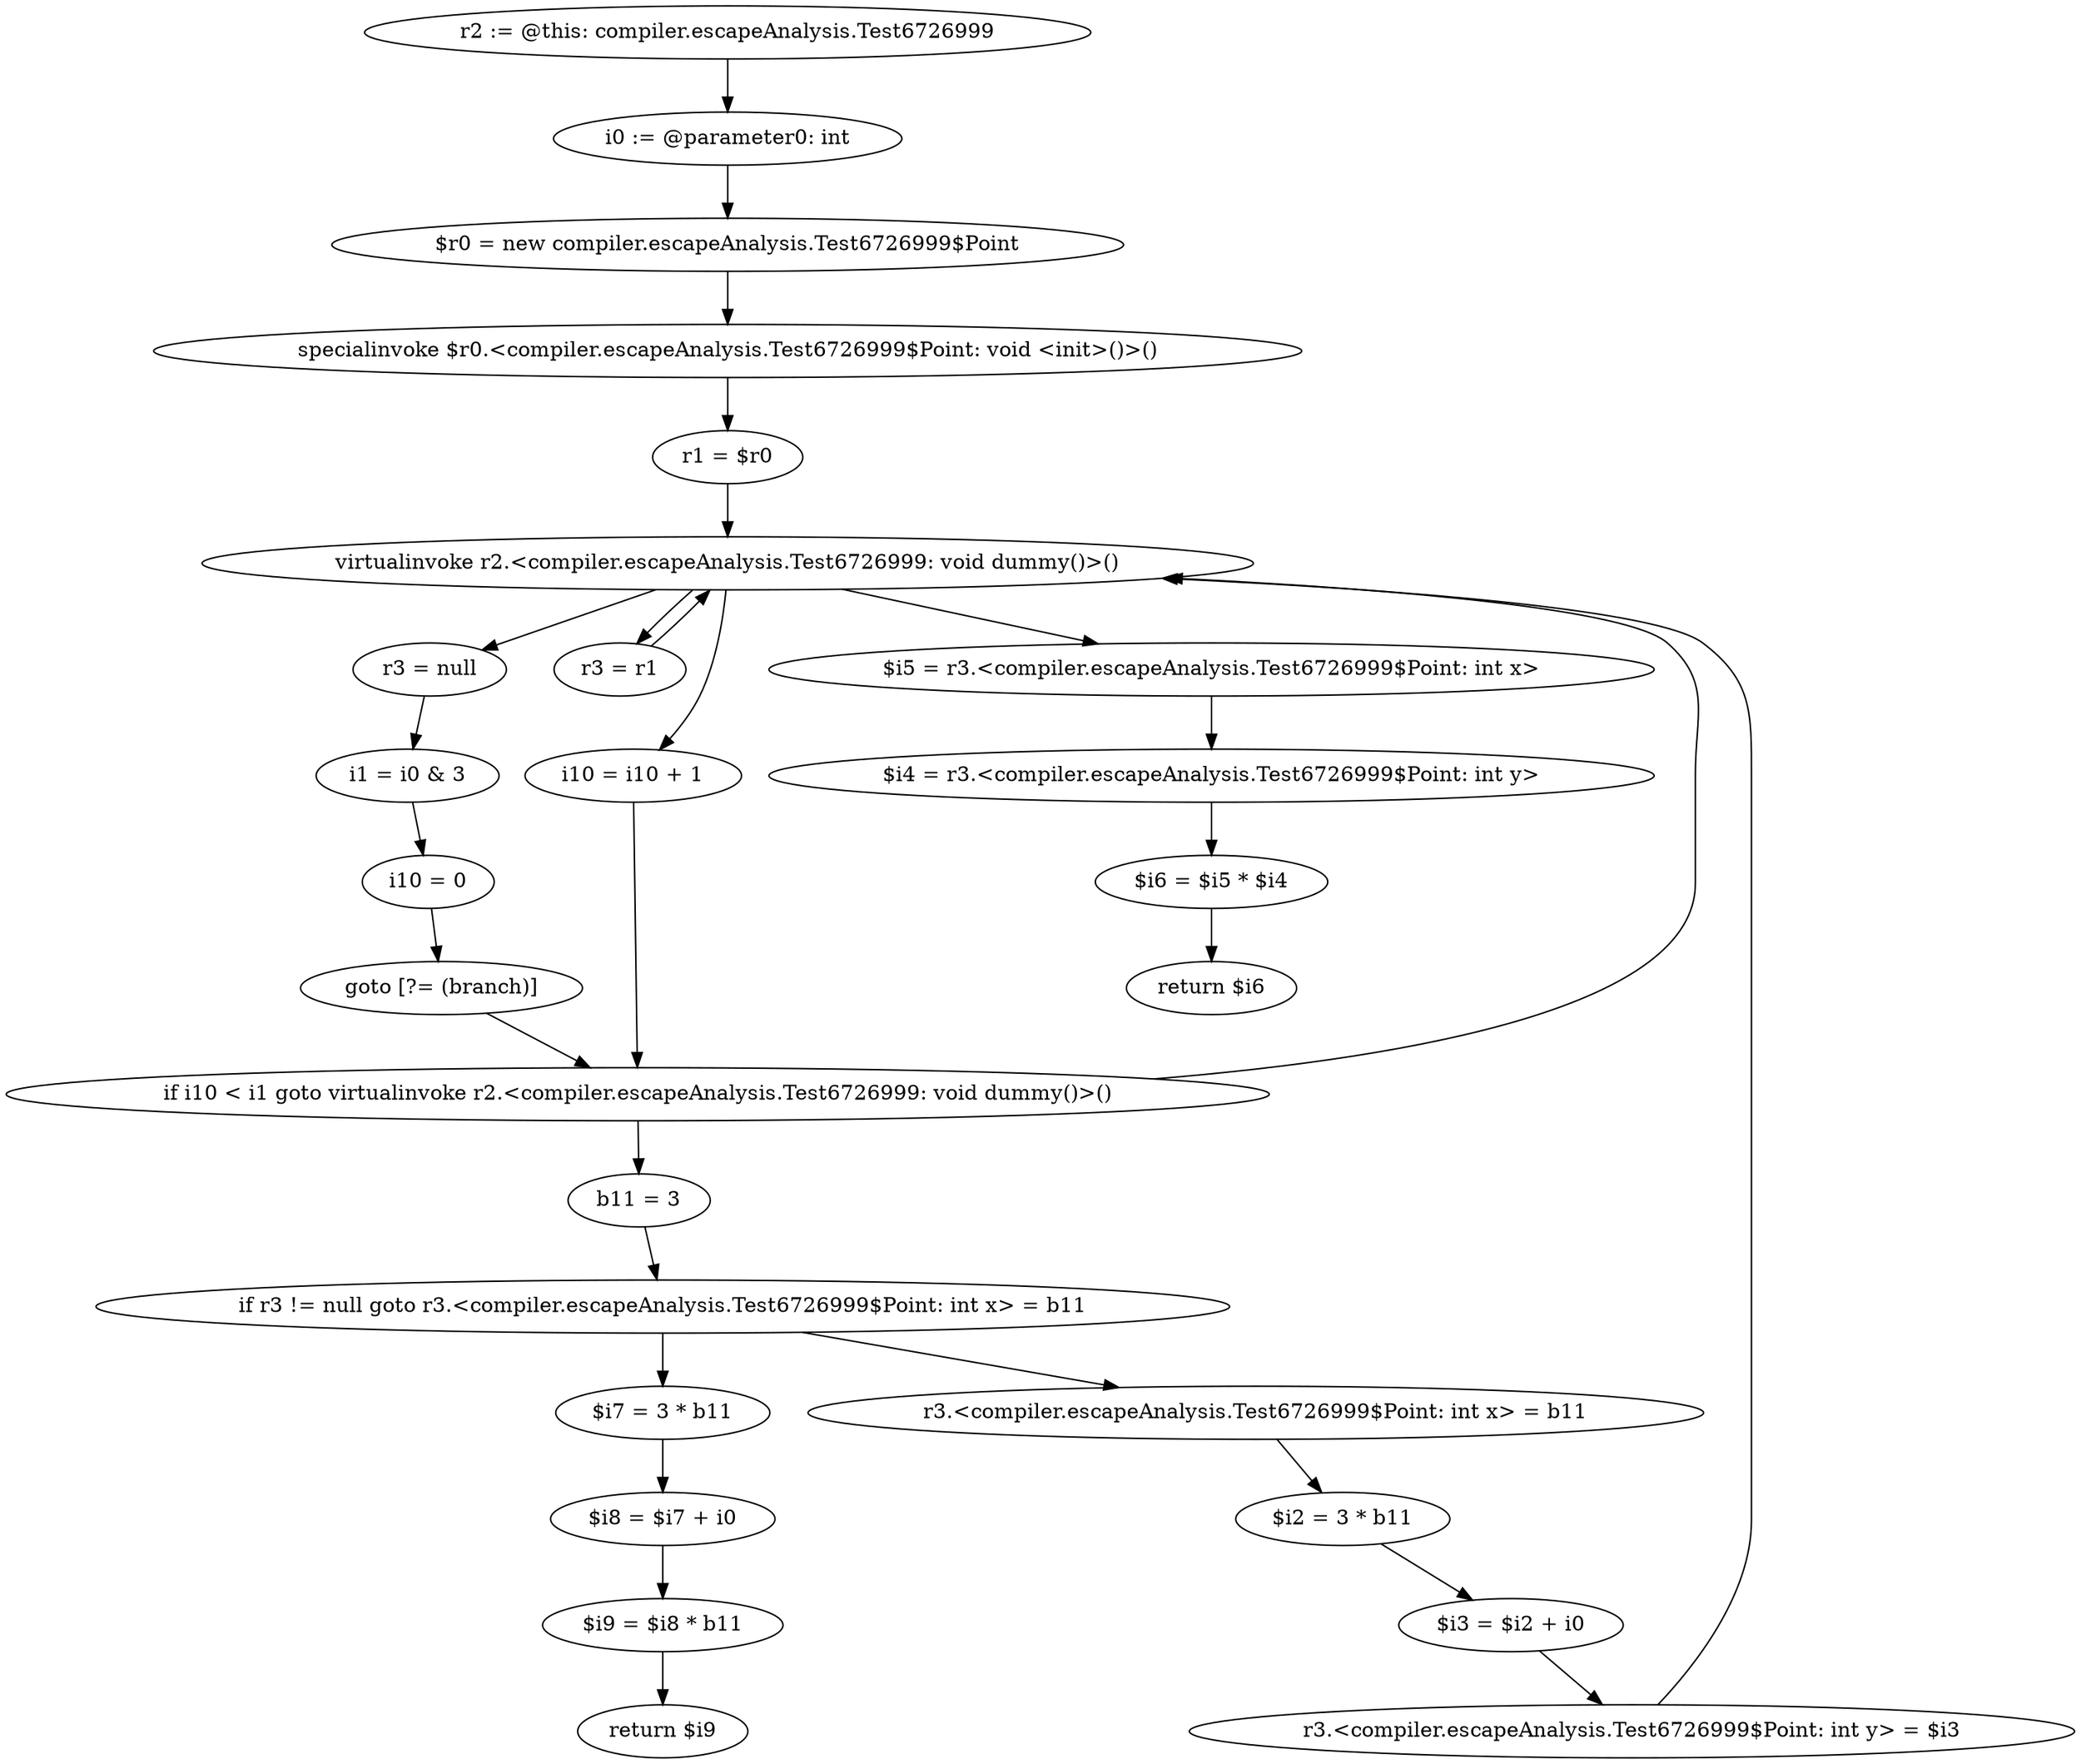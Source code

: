 digraph "unitGraph" {
    "r2 := @this: compiler.escapeAnalysis.Test6726999"
    "i0 := @parameter0: int"
    "$r0 = new compiler.escapeAnalysis.Test6726999$Point"
    "specialinvoke $r0.<compiler.escapeAnalysis.Test6726999$Point: void <init>()>()"
    "r1 = $r0"
    "virtualinvoke r2.<compiler.escapeAnalysis.Test6726999: void dummy()>()"
    "r3 = null"
    "i1 = i0 & 3"
    "i10 = 0"
    "goto [?= (branch)]"
    "r3 = r1"
    "i10 = i10 + 1"
    "if i10 < i1 goto virtualinvoke r2.<compiler.escapeAnalysis.Test6726999: void dummy()>()"
    "b11 = 3"
    "if r3 != null goto r3.<compiler.escapeAnalysis.Test6726999$Point: int x> = b11"
    "$i7 = 3 * b11"
    "$i8 = $i7 + i0"
    "$i9 = $i8 * b11"
    "return $i9"
    "r3.<compiler.escapeAnalysis.Test6726999$Point: int x> = b11"
    "$i2 = 3 * b11"
    "$i3 = $i2 + i0"
    "r3.<compiler.escapeAnalysis.Test6726999$Point: int y> = $i3"
    "$i5 = r3.<compiler.escapeAnalysis.Test6726999$Point: int x>"
    "$i4 = r3.<compiler.escapeAnalysis.Test6726999$Point: int y>"
    "$i6 = $i5 * $i4"
    "return $i6"
    "r2 := @this: compiler.escapeAnalysis.Test6726999"->"i0 := @parameter0: int";
    "i0 := @parameter0: int"->"$r0 = new compiler.escapeAnalysis.Test6726999$Point";
    "$r0 = new compiler.escapeAnalysis.Test6726999$Point"->"specialinvoke $r0.<compiler.escapeAnalysis.Test6726999$Point: void <init>()>()";
    "specialinvoke $r0.<compiler.escapeAnalysis.Test6726999$Point: void <init>()>()"->"r1 = $r0";
    "r1 = $r0"->"virtualinvoke r2.<compiler.escapeAnalysis.Test6726999: void dummy()>()";
    "virtualinvoke r2.<compiler.escapeAnalysis.Test6726999: void dummy()>()"->"r3 = null";
    "r3 = null"->"i1 = i0 & 3";
    "i1 = i0 & 3"->"i10 = 0";
    "i10 = 0"->"goto [?= (branch)]";
    "goto [?= (branch)]"->"if i10 < i1 goto virtualinvoke r2.<compiler.escapeAnalysis.Test6726999: void dummy()>()";
    "virtualinvoke r2.<compiler.escapeAnalysis.Test6726999: void dummy()>()"->"r3 = r1";
    "r3 = r1"->"virtualinvoke r2.<compiler.escapeAnalysis.Test6726999: void dummy()>()";
    "virtualinvoke r2.<compiler.escapeAnalysis.Test6726999: void dummy()>()"->"i10 = i10 + 1";
    "i10 = i10 + 1"->"if i10 < i1 goto virtualinvoke r2.<compiler.escapeAnalysis.Test6726999: void dummy()>()";
    "if i10 < i1 goto virtualinvoke r2.<compiler.escapeAnalysis.Test6726999: void dummy()>()"->"b11 = 3";
    "if i10 < i1 goto virtualinvoke r2.<compiler.escapeAnalysis.Test6726999: void dummy()>()"->"virtualinvoke r2.<compiler.escapeAnalysis.Test6726999: void dummy()>()";
    "b11 = 3"->"if r3 != null goto r3.<compiler.escapeAnalysis.Test6726999$Point: int x> = b11";
    "if r3 != null goto r3.<compiler.escapeAnalysis.Test6726999$Point: int x> = b11"->"$i7 = 3 * b11";
    "if r3 != null goto r3.<compiler.escapeAnalysis.Test6726999$Point: int x> = b11"->"r3.<compiler.escapeAnalysis.Test6726999$Point: int x> = b11";
    "$i7 = 3 * b11"->"$i8 = $i7 + i0";
    "$i8 = $i7 + i0"->"$i9 = $i8 * b11";
    "$i9 = $i8 * b11"->"return $i9";
    "r3.<compiler.escapeAnalysis.Test6726999$Point: int x> = b11"->"$i2 = 3 * b11";
    "$i2 = 3 * b11"->"$i3 = $i2 + i0";
    "$i3 = $i2 + i0"->"r3.<compiler.escapeAnalysis.Test6726999$Point: int y> = $i3";
    "r3.<compiler.escapeAnalysis.Test6726999$Point: int y> = $i3"->"virtualinvoke r2.<compiler.escapeAnalysis.Test6726999: void dummy()>()";
    "virtualinvoke r2.<compiler.escapeAnalysis.Test6726999: void dummy()>()"->"$i5 = r3.<compiler.escapeAnalysis.Test6726999$Point: int x>";
    "$i5 = r3.<compiler.escapeAnalysis.Test6726999$Point: int x>"->"$i4 = r3.<compiler.escapeAnalysis.Test6726999$Point: int y>";
    "$i4 = r3.<compiler.escapeAnalysis.Test6726999$Point: int y>"->"$i6 = $i5 * $i4";
    "$i6 = $i5 * $i4"->"return $i6";
}
